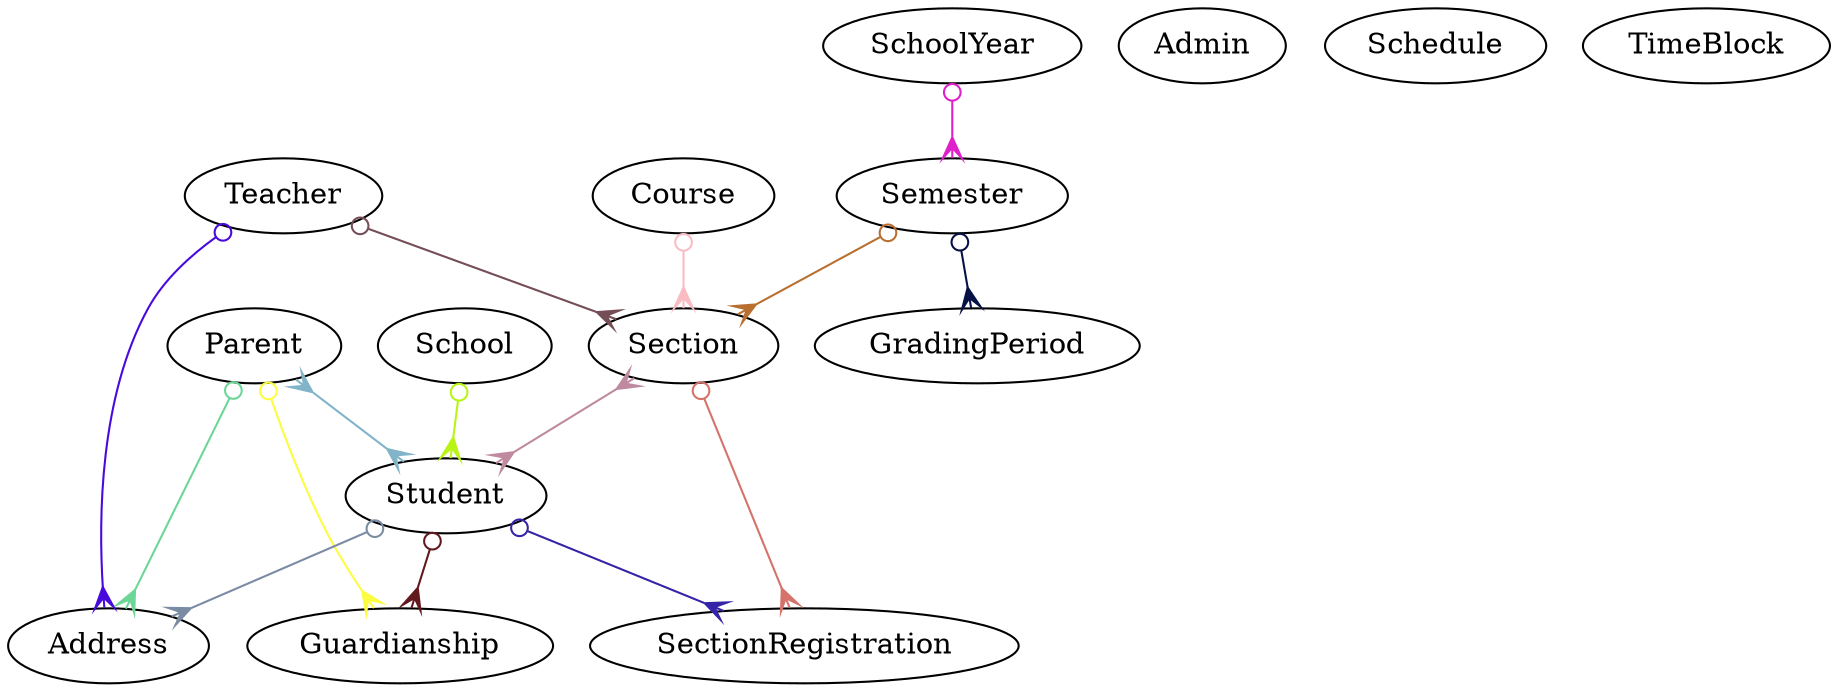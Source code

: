 digraph models_diagram {
	graph[overlap=false, splines=true]
	"Address" []
	"Admin" []
	"Course" []
	"GradingPeriod" []
	"Guardianship" []
	"Parent" []
	"Schedule" []
	"School" []
	"SchoolYear" []
	"Section" []
	"SectionRegistration" []
	"Semester" []
	"Student" []
	"Teacher" []
	"TimeBlock" []
	"Course" -> "Section" [arrowtail=odot, arrowhead=crow, dir=both color="#FABCC3"]
	"Parent" -> "Guardianship" [arrowtail=odot, arrowhead=crow, dir=both color="#FCFC41"]
	"Parent" -> "Student" [arrowtail=crow, arrowhead=crow, dir=both color="#81B3C9"]
	"Parent" -> "Address" [arrowtail=odot, arrowhead=crow, dir=both color="#6BD696"]
	"School" -> "Student" [arrowtail=odot, arrowhead=crow, dir=both color="#B8F416"]
	"SchoolYear" -> "Semester" [arrowtail=odot, arrowhead=crow, dir=both color="#DF1FC9"]
	"Section" -> "SectionRegistration" [arrowtail=odot, arrowhead=crow, dir=both color="#D57269"]
	"Section" -> "Student" [arrowtail=crow, arrowhead=crow, dir=both color="#BF8A9F"]
	"Semester" -> "Section" [arrowtail=odot, arrowhead=crow, dir=both color="#B86F30"]
	"Semester" -> "GradingPeriod" [arrowtail=odot, arrowhead=crow, dir=both color="#061145"]
	"Student" -> "Guardianship" [arrowtail=odot, arrowhead=crow, dir=both color="#62191E"]
	"Student" -> "Address" [arrowtail=odot, arrowhead=crow, dir=both color="#7A8BA4"]
	"Student" -> "SectionRegistration" [arrowtail=odot, arrowhead=crow, dir=both color="#3524A7"]
	"Teacher" -> "Address" [arrowtail=odot, arrowhead=crow, dir=both color="#4809DD"]
	"Teacher" -> "Section" [arrowtail=odot, arrowhead=crow, dir=both color="#744D56"]
}
